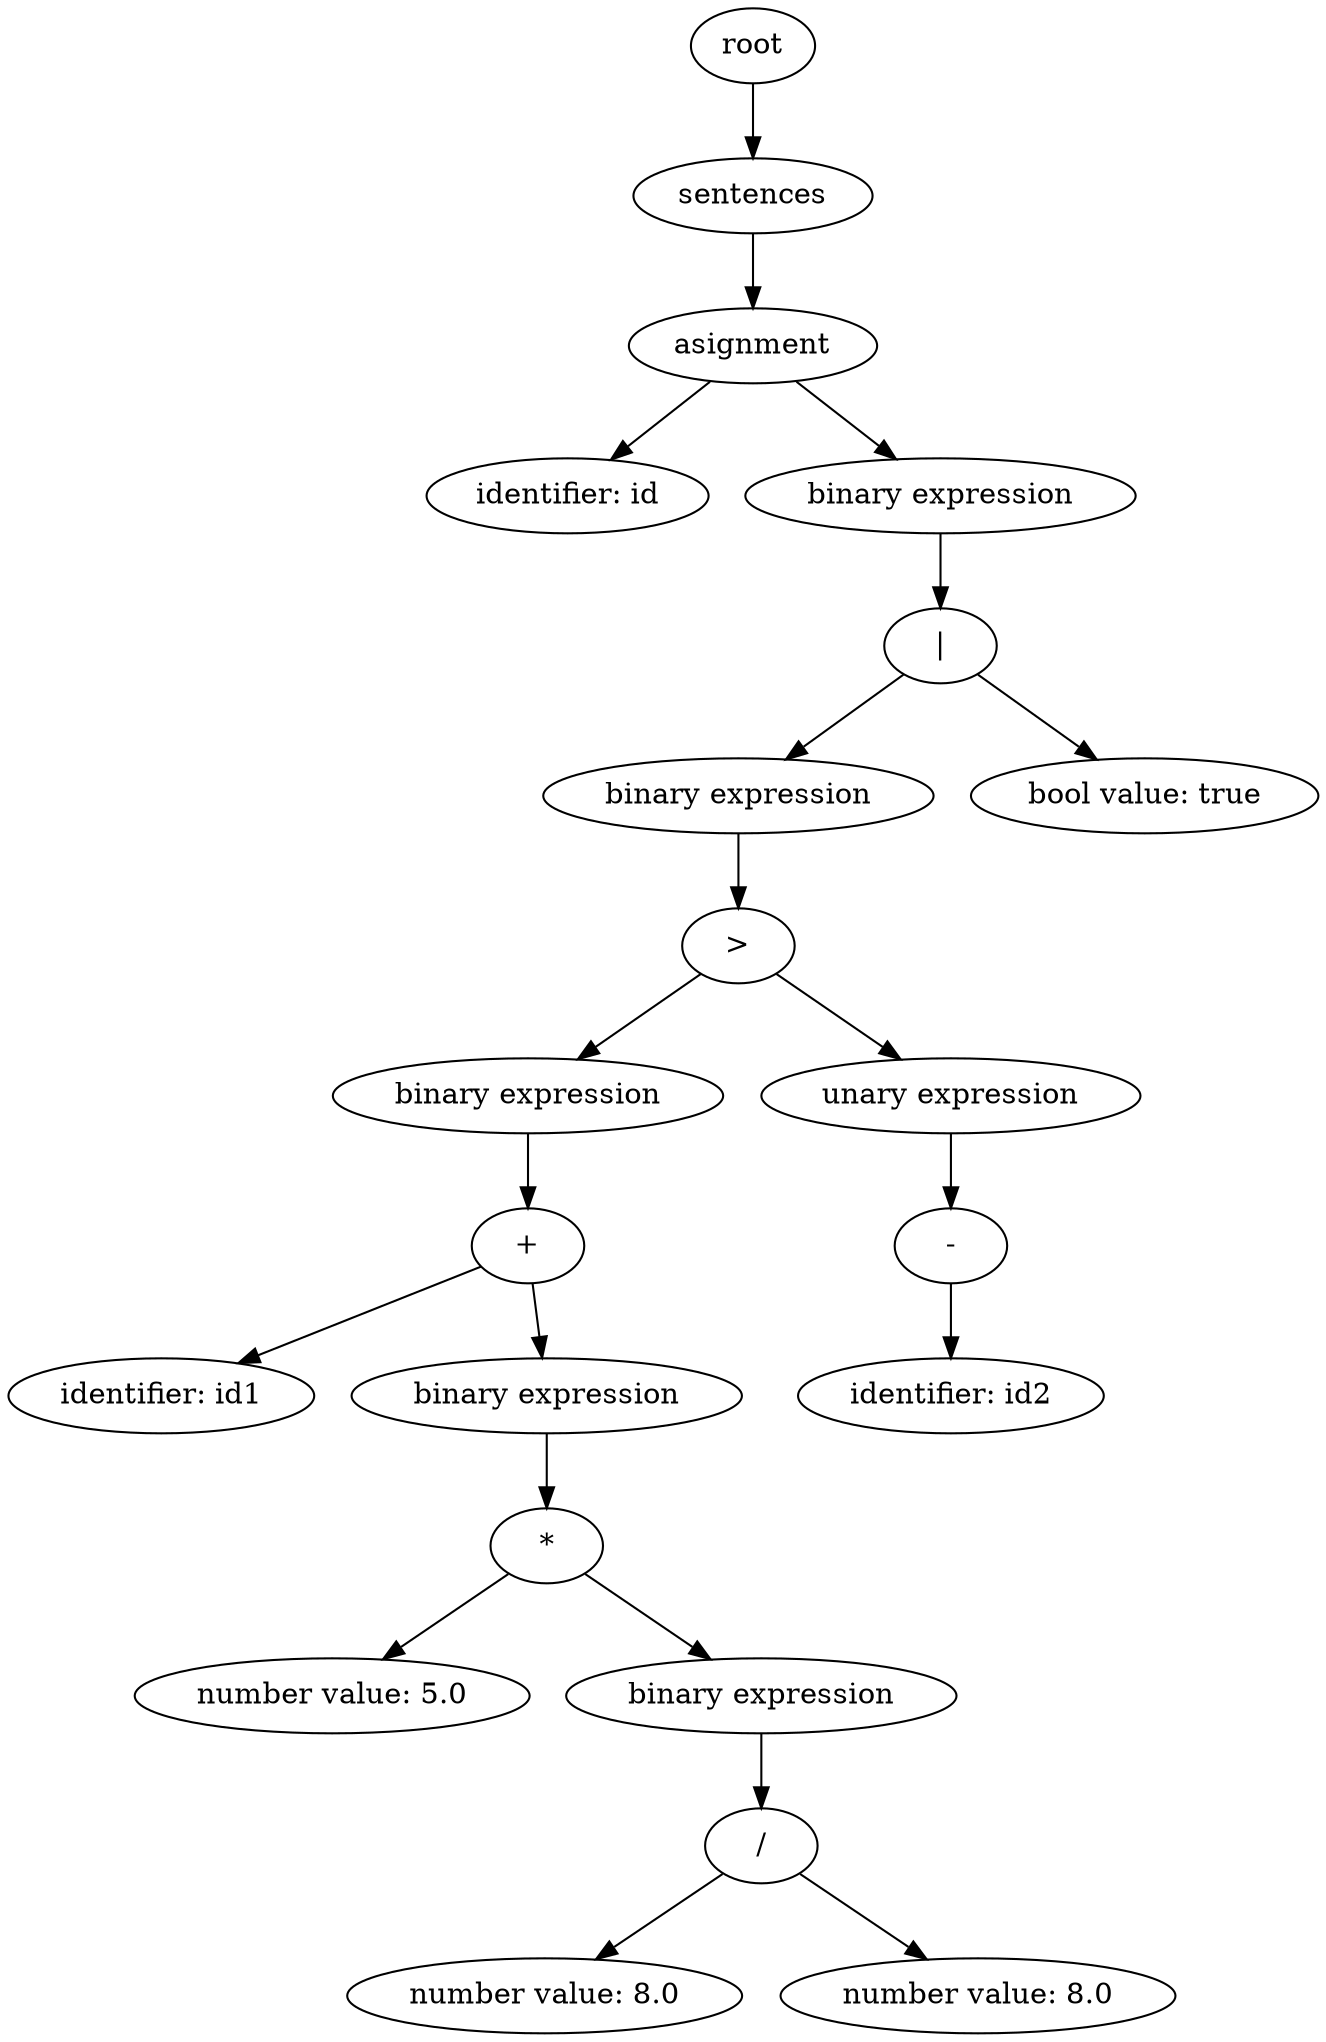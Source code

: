 digraph G{nodo0[label="root"];
node1[label="sentences"];
nodo0->node1;
node2[label="asignment"];
node1->node2;
node3[label="identifier: id"];
node2->node3;
node4[label="binary expression"];
node2->node4;
node5[label="|"];
node4->node5;
node6[label="binary expression"];
node5->node6;
node7[label=">"];
node6->node7;
node8[label="binary expression"];
node7->node8;
node9[label="+"];
node8->node9;
node10[label="identifier: id1"];
node9->node10;
node11[label="binary expression"];
node9->node11;
node12[label="*"];
node11->node12;
node13[label="number value: 5.0"];
node12->node13;
node14[label="binary expression"];
node12->node14;
node15[label="/"];
node14->node15;
node16[label="number value: 8.0"];
node15->node16;
node17[label="number value: 8.0"];
node15->node17;
node18[label="unary expression"];
node7->node18;
node19[label="-"];
node18->node19;
node20[label="identifier: id2"];
node19->node20;
node21[label="bool value: true"];
node5->node21;
}
